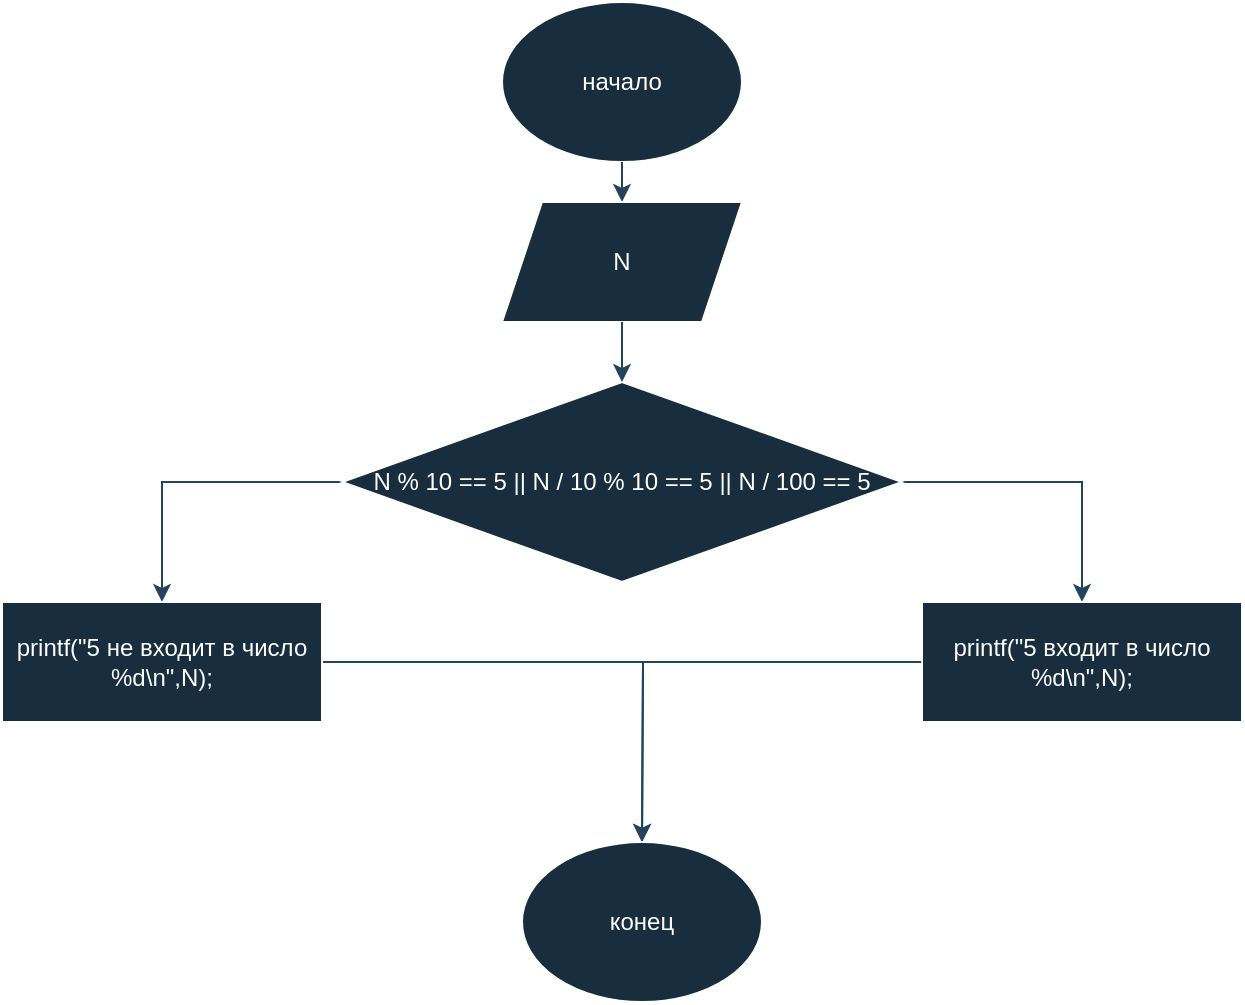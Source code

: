<mxfile version="28.2.7">
  <diagram name="Страница — 1" id="snujhHZcC024OKSSNk9-">
    <mxGraphModel dx="1426" dy="796" grid="1" gridSize="10" guides="1" tooltips="1" connect="1" arrows="1" fold="1" page="1" pageScale="1" pageWidth="827" pageHeight="1169" math="0" shadow="0">
      <root>
        <mxCell id="0" />
        <mxCell id="1" parent="0" />
        <mxCell id="Uu0zHugB7XpVvWYsh5rM-6" value="начало" style="ellipse;whiteSpace=wrap;html=1;fillColor=#182E3E;strokeColor=#FFFFFF;labelBackgroundColor=none;fontColor=#FFFFFF;" vertex="1" parent="1">
          <mxGeometry x="330" y="10" width="120" height="80" as="geometry" />
        </mxCell>
        <mxCell id="Uu0zHugB7XpVvWYsh5rM-7" value="" style="endArrow=classic;html=1;rounded=0;exitX=0.5;exitY=1;exitDx=0;exitDy=0;entryX=0.5;entryY=0;entryDx=0;entryDy=0;labelBackgroundColor=none;strokeColor=#23445D;fontColor=default;" edge="1" parent="1" source="Uu0zHugB7XpVvWYsh5rM-6" target="Uu0zHugB7XpVvWYsh5rM-8">
          <mxGeometry width="50" height="50" relative="1" as="geometry">
            <mxPoint x="389" y="120" as="sourcePoint" />
            <mxPoint x="390" y="120" as="targetPoint" />
          </mxGeometry>
        </mxCell>
        <mxCell id="Uu0zHugB7XpVvWYsh5rM-8" value="N" style="shape=parallelogram;perimeter=parallelogramPerimeter;whiteSpace=wrap;html=1;fixedSize=1;fillColor=#182E3E;strokeColor=#FFFFFF;labelBackgroundColor=none;fontColor=#FFFFFF;" vertex="1" parent="1">
          <mxGeometry x="330" y="110" width="120" height="60" as="geometry" />
        </mxCell>
        <mxCell id="Uu0zHugB7XpVvWYsh5rM-9" value="" style="edgeStyle=orthogonalEdgeStyle;rounded=0;orthogonalLoop=1;jettySize=auto;html=1;labelBackgroundColor=none;strokeColor=#23445D;fontColor=default;" edge="1" parent="1" source="Uu0zHugB7XpVvWYsh5rM-11" target="Uu0zHugB7XpVvWYsh5rM-15">
          <mxGeometry relative="1" as="geometry" />
        </mxCell>
        <mxCell id="Uu0zHugB7XpVvWYsh5rM-10" value="" style="edgeStyle=orthogonalEdgeStyle;rounded=0;orthogonalLoop=1;jettySize=auto;html=1;labelBackgroundColor=none;strokeColor=#23445D;fontColor=default;" edge="1" parent="1" source="Uu0zHugB7XpVvWYsh5rM-11" target="Uu0zHugB7XpVvWYsh5rM-17">
          <mxGeometry relative="1" as="geometry" />
        </mxCell>
        <mxCell id="Uu0zHugB7XpVvWYsh5rM-11" value="N % 10 == 5 || N / 10 % 10 == 5 || N / 100 == 5" style="rhombus;whiteSpace=wrap;html=1;fillColor=#182E3E;strokeColor=#FFFFFF;labelBackgroundColor=none;fontColor=#FFFFFF;" vertex="1" parent="1">
          <mxGeometry x="250" y="200" width="280" height="100" as="geometry" />
        </mxCell>
        <mxCell id="Uu0zHugB7XpVvWYsh5rM-12" value="" style="endArrow=classic;html=1;rounded=0;exitX=0.5;exitY=1;exitDx=0;exitDy=0;entryX=0.5;entryY=0;entryDx=0;entryDy=0;labelBackgroundColor=none;strokeColor=#23445D;fontColor=default;" edge="1" parent="1" source="Uu0zHugB7XpVvWYsh5rM-8" target="Uu0zHugB7XpVvWYsh5rM-11">
          <mxGeometry width="50" height="50" relative="1" as="geometry">
            <mxPoint x="380" y="220" as="sourcePoint" />
            <mxPoint x="430" y="170" as="targetPoint" />
          </mxGeometry>
        </mxCell>
        <mxCell id="Uu0zHugB7XpVvWYsh5rM-13" value="True" style="text;html=1;align=center;verticalAlign=middle;whiteSpace=wrap;rounded=0;labelBackgroundColor=none;fontColor=light-dark(#FFFFFF,#FFFFFF);" vertex="1" parent="1">
          <mxGeometry x="540" y="220" width="60" height="30" as="geometry" />
        </mxCell>
        <mxCell id="Uu0zHugB7XpVvWYsh5rM-14" style="edgeStyle=orthogonalEdgeStyle;rounded=0;orthogonalLoop=1;jettySize=auto;html=1;labelBackgroundColor=none;strokeColor=#23445D;fontColor=default;" edge="1" parent="1" source="Uu0zHugB7XpVvWYsh5rM-15">
          <mxGeometry relative="1" as="geometry">
            <mxPoint x="400" y="430" as="targetPoint" />
          </mxGeometry>
        </mxCell>
        <mxCell id="Uu0zHugB7XpVvWYsh5rM-15" value="printf(&quot;5 входит в число %d\n&quot;,N);" style="whiteSpace=wrap;html=1;fontFamily=Helvetica;fillColor=#182E3E;strokeColor=#FFFFFF;labelBackgroundColor=none;fontColor=#FFFFFF;" vertex="1" parent="1">
          <mxGeometry x="540" y="310" width="160" height="60" as="geometry" />
        </mxCell>
        <mxCell id="Uu0zHugB7XpVvWYsh5rM-16" style="edgeStyle=orthogonalEdgeStyle;rounded=0;orthogonalLoop=1;jettySize=auto;html=1;labelBackgroundColor=none;strokeColor=#23445D;fontColor=default;" edge="1" parent="1" source="Uu0zHugB7XpVvWYsh5rM-17">
          <mxGeometry relative="1" as="geometry">
            <mxPoint x="400" y="430" as="targetPoint" />
          </mxGeometry>
        </mxCell>
        <mxCell id="Uu0zHugB7XpVvWYsh5rM-17" value="printf(&quot;5 не входит в число %d\n&quot;,N);" style="whiteSpace=wrap;html=1;fillColor=#182E3E;strokeColor=#FFFFFF;labelBackgroundColor=none;fontColor=#FFFFFF;" vertex="1" parent="1">
          <mxGeometry x="80" y="310" width="160" height="60" as="geometry" />
        </mxCell>
        <mxCell id="Uu0zHugB7XpVvWYsh5rM-18" value="False" style="text;html=1;align=center;verticalAlign=middle;whiteSpace=wrap;rounded=0;labelBackgroundColor=none;fontColor=light-dark(#FFFFFF,#FFFFFF);" vertex="1" parent="1">
          <mxGeometry x="190" y="220" width="60" height="30" as="geometry" />
        </mxCell>
        <mxCell id="Uu0zHugB7XpVvWYsh5rM-19" value="конец" style="ellipse;whiteSpace=wrap;html=1;fillColor=#182E3E;strokeColor=#FFFFFF;labelBackgroundColor=none;fontColor=#FFFFFF;" vertex="1" parent="1">
          <mxGeometry x="340" y="430" width="120" height="80" as="geometry" />
        </mxCell>
      </root>
    </mxGraphModel>
  </diagram>
</mxfile>
